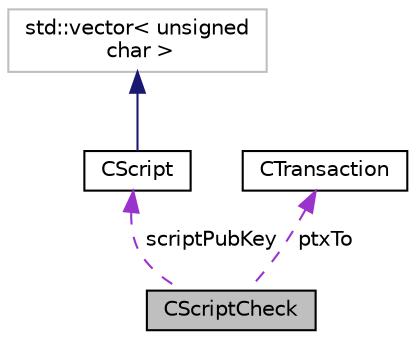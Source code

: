 digraph "CScriptCheck"
{
  edge [fontname="Helvetica",fontsize="10",labelfontname="Helvetica",labelfontsize="10"];
  node [fontname="Helvetica",fontsize="10",shape=record];
  Node1 [label="CScriptCheck",height=0.2,width=0.4,color="black", fillcolor="grey75", style="filled", fontcolor="black"];
  Node2 -> Node1 [dir="back",color="darkorchid3",fontsize="10",style="dashed",label=" scriptPubKey" ,fontname="Helvetica"];
  Node2 [label="CScript",height=0.2,width=0.4,color="black", fillcolor="white", style="filled",URL="$d9/d4b/class_c_script.html",tooltip="Serialized script, used inside transaction inputs and outputs. "];
  Node3 -> Node2 [dir="back",color="midnightblue",fontsize="10",style="solid",fontname="Helvetica"];
  Node3 [label="std::vector\< unsigned\l char \>",height=0.2,width=0.4,color="grey75", fillcolor="white", style="filled"];
  Node4 -> Node1 [dir="back",color="darkorchid3",fontsize="10",style="dashed",label=" ptxTo" ,fontname="Helvetica"];
  Node4 [label="CTransaction",height=0.2,width=0.4,color="black", fillcolor="white", style="filled",URL="$df/d43/class_c_transaction.html",tooltip="The basic transaction that is broadcasted on the network and contained in blocks. ..."];
}

